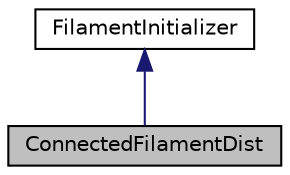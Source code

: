 digraph "ConnectedFilamentDist"
{
 // INTERACTIVE_SVG=YES
  edge [fontname="Helvetica",fontsize="10",labelfontname="Helvetica",labelfontsize="10"];
  node [fontname="Helvetica",fontsize="10",shape=record];
  Node2 [label="ConnectedFilamentDist",height=0.2,width=0.4,color="black", fillcolor="grey75", style="filled", fontcolor="black"];
  Node3 -> Node2 [dir="back",color="midnightblue",fontsize="10",style="solid",fontname="Helvetica"];
  Node3 [label="FilamentInitializer",height=0.2,width=0.4,color="black", fillcolor="white", style="filled",URL="$classFilamentInitializer.html",tooltip="An interface to initialize an initial configuration of Filaments in the SubSystem. "];
}
